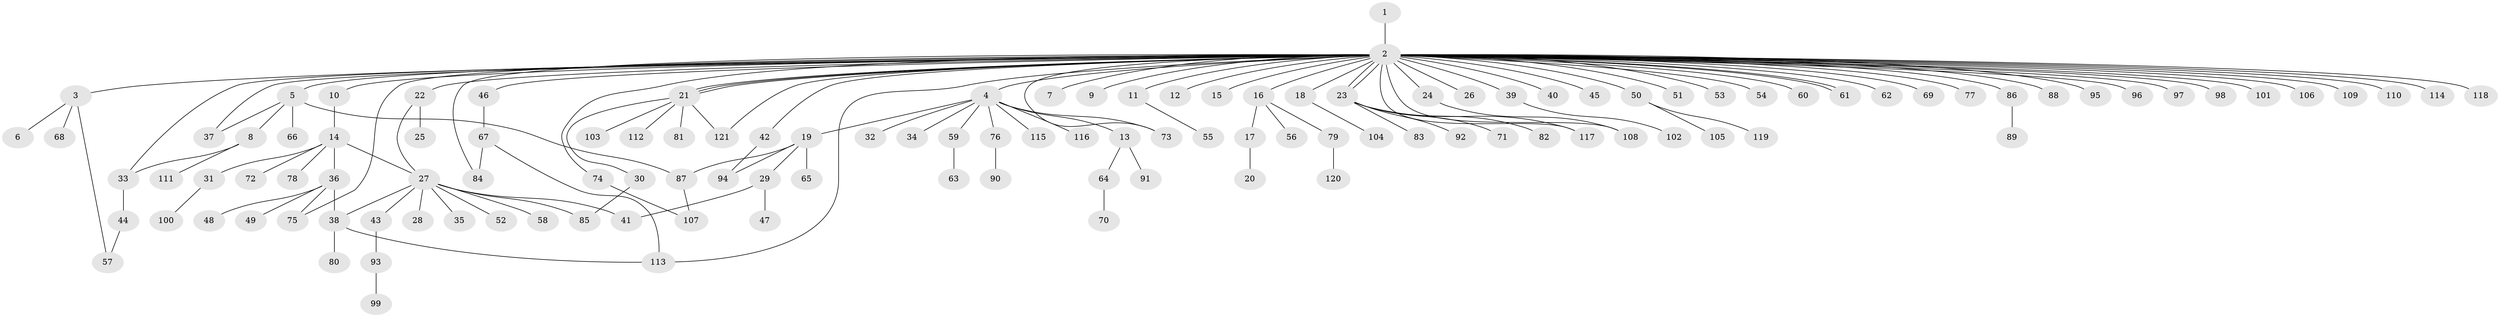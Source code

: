 // coarse degree distribution, {1: 0.6309523809523809, 52: 0.011904761904761904, 3: 0.07142857142857142, 5: 0.05952380952380952, 2: 0.20238095238095238, 9: 0.011904761904761904, 7: 0.011904761904761904}
// Generated by graph-tools (version 1.1) at 2025/18/03/04/25 18:18:25]
// undirected, 121 vertices, 142 edges
graph export_dot {
graph [start="1"]
  node [color=gray90,style=filled];
  1;
  2;
  3;
  4;
  5;
  6;
  7;
  8;
  9;
  10;
  11;
  12;
  13;
  14;
  15;
  16;
  17;
  18;
  19;
  20;
  21;
  22;
  23;
  24;
  25;
  26;
  27;
  28;
  29;
  30;
  31;
  32;
  33;
  34;
  35;
  36;
  37;
  38;
  39;
  40;
  41;
  42;
  43;
  44;
  45;
  46;
  47;
  48;
  49;
  50;
  51;
  52;
  53;
  54;
  55;
  56;
  57;
  58;
  59;
  60;
  61;
  62;
  63;
  64;
  65;
  66;
  67;
  68;
  69;
  70;
  71;
  72;
  73;
  74;
  75;
  76;
  77;
  78;
  79;
  80;
  81;
  82;
  83;
  84;
  85;
  86;
  87;
  88;
  89;
  90;
  91;
  92;
  93;
  94;
  95;
  96;
  97;
  98;
  99;
  100;
  101;
  102;
  103;
  104;
  105;
  106;
  107;
  108;
  109;
  110;
  111;
  112;
  113;
  114;
  115;
  116;
  117;
  118;
  119;
  120;
  121;
  1 -- 2;
  2 -- 3;
  2 -- 4;
  2 -- 5;
  2 -- 7;
  2 -- 9;
  2 -- 10;
  2 -- 11;
  2 -- 12;
  2 -- 15;
  2 -- 16;
  2 -- 18;
  2 -- 21;
  2 -- 21;
  2 -- 21;
  2 -- 22;
  2 -- 23;
  2 -- 23;
  2 -- 24;
  2 -- 26;
  2 -- 33;
  2 -- 37;
  2 -- 39;
  2 -- 40;
  2 -- 42;
  2 -- 45;
  2 -- 46;
  2 -- 50;
  2 -- 51;
  2 -- 53;
  2 -- 54;
  2 -- 60;
  2 -- 61;
  2 -- 61;
  2 -- 62;
  2 -- 69;
  2 -- 73;
  2 -- 74;
  2 -- 75;
  2 -- 77;
  2 -- 84;
  2 -- 86;
  2 -- 88;
  2 -- 95;
  2 -- 96;
  2 -- 97;
  2 -- 98;
  2 -- 101;
  2 -- 106;
  2 -- 108;
  2 -- 109;
  2 -- 110;
  2 -- 113;
  2 -- 114;
  2 -- 117;
  2 -- 118;
  2 -- 121;
  3 -- 6;
  3 -- 57;
  3 -- 68;
  4 -- 13;
  4 -- 19;
  4 -- 32;
  4 -- 34;
  4 -- 59;
  4 -- 73;
  4 -- 76;
  4 -- 115;
  4 -- 116;
  5 -- 8;
  5 -- 37;
  5 -- 66;
  5 -- 87;
  8 -- 33;
  8 -- 111;
  10 -- 14;
  11 -- 55;
  13 -- 64;
  13 -- 91;
  14 -- 27;
  14 -- 31;
  14 -- 36;
  14 -- 72;
  14 -- 78;
  16 -- 17;
  16 -- 56;
  16 -- 79;
  17 -- 20;
  18 -- 104;
  19 -- 29;
  19 -- 65;
  19 -- 87;
  19 -- 94;
  21 -- 30;
  21 -- 81;
  21 -- 103;
  21 -- 112;
  21 -- 121;
  22 -- 25;
  22 -- 27;
  23 -- 71;
  23 -- 82;
  23 -- 83;
  23 -- 92;
  23 -- 117;
  24 -- 108;
  27 -- 28;
  27 -- 35;
  27 -- 38;
  27 -- 41;
  27 -- 43;
  27 -- 52;
  27 -- 58;
  27 -- 85;
  29 -- 41;
  29 -- 47;
  30 -- 85;
  31 -- 100;
  33 -- 44;
  36 -- 38;
  36 -- 48;
  36 -- 49;
  36 -- 75;
  38 -- 80;
  38 -- 113;
  39 -- 102;
  42 -- 94;
  43 -- 93;
  44 -- 57;
  46 -- 67;
  50 -- 105;
  50 -- 119;
  59 -- 63;
  64 -- 70;
  67 -- 84;
  67 -- 113;
  74 -- 107;
  76 -- 90;
  79 -- 120;
  86 -- 89;
  87 -- 107;
  93 -- 99;
}
